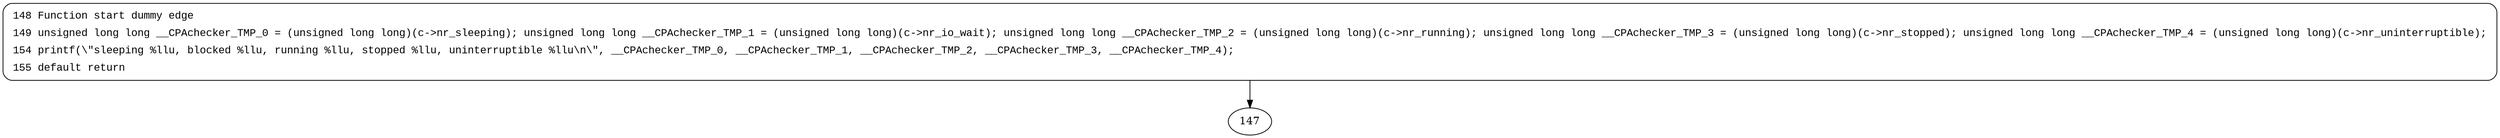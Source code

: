 digraph print_cgroupstats {
148 [style="filled,bold" penwidth="1" fillcolor="white" fontname="Courier New" shape="Mrecord" label=<<table border="0" cellborder="0" cellpadding="3" bgcolor="white"><tr><td align="right">148</td><td align="left">Function start dummy edge</td></tr><tr><td align="right">149</td><td align="left">unsigned long long __CPAchecker_TMP_0 = (unsigned long long)(c-&gt;nr_sleeping); unsigned long long __CPAchecker_TMP_1 = (unsigned long long)(c-&gt;nr_io_wait); unsigned long long __CPAchecker_TMP_2 = (unsigned long long)(c-&gt;nr_running); unsigned long long __CPAchecker_TMP_3 = (unsigned long long)(c-&gt;nr_stopped); unsigned long long __CPAchecker_TMP_4 = (unsigned long long)(c-&gt;nr_uninterruptible);</td></tr><tr><td align="right">154</td><td align="left">printf(\"sleeping %llu, blocked %llu, running %llu, stopped %llu, uninterruptible %llu\n\", __CPAchecker_TMP_0, __CPAchecker_TMP_1, __CPAchecker_TMP_2, __CPAchecker_TMP_3, __CPAchecker_TMP_4);</td></tr><tr><td align="right">155</td><td align="left">default return</td></tr></table>>]
148 -> 147[label=""]
}